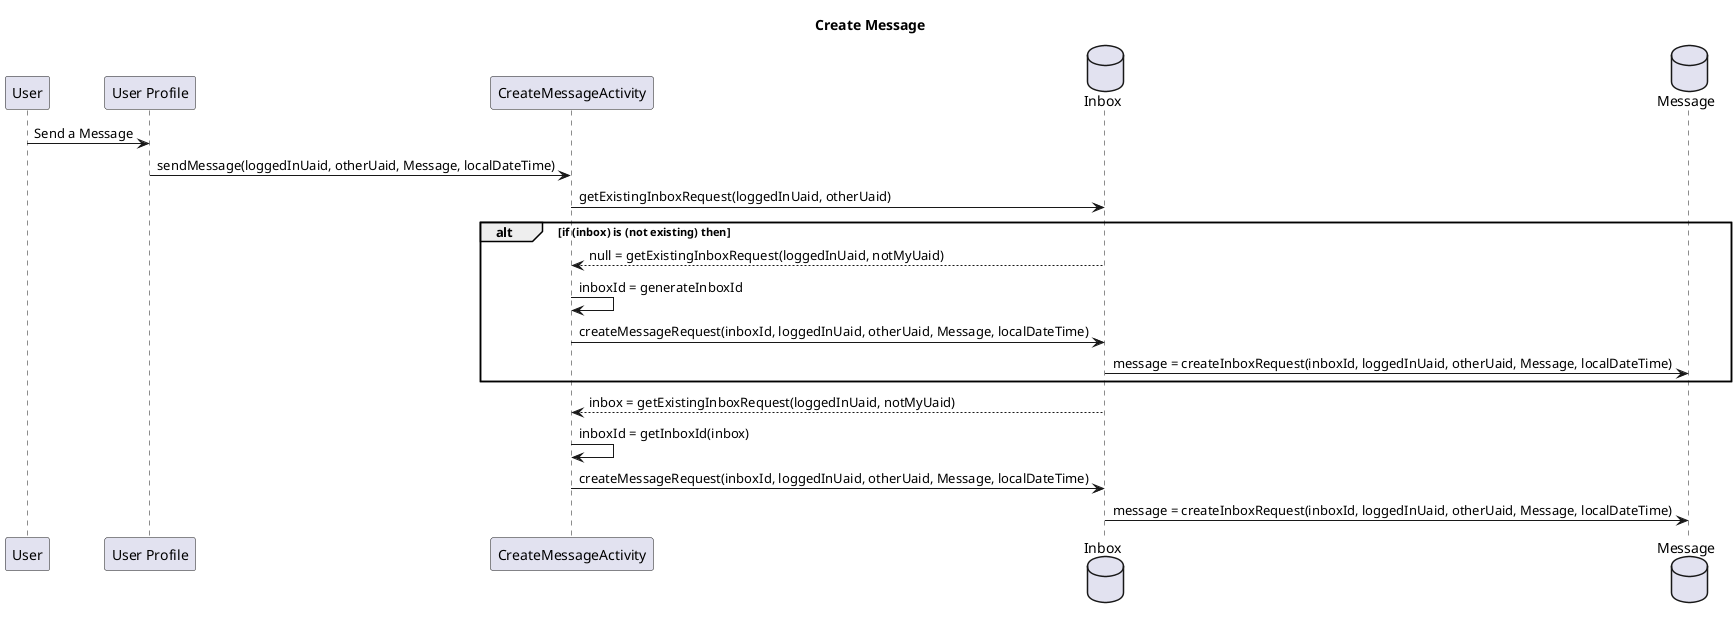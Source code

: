 @startuml

title Create Message

participant User as u
participant "User Profile" as p
participant CreateMessageActivity as cia
database Inbox as i
database Message as m

u -> p : Send a Message
p -> cia : sendMessage(loggedInUaid, otherUaid, Message, localDateTime)
cia -> i : getExistingInboxRequest(loggedInUaid, otherUaid)
alt if (inbox) is (not existing) then
i --> cia : null = getExistingInboxRequest(loggedInUaid, notMyUaid)
cia -> cia : inboxId = generateInboxId
cia -> i : createMessageRequest(inboxId, loggedInUaid, otherUaid, Message, localDateTime)
i -> m : message = createInboxRequest(inboxId, loggedInUaid, otherUaid, Message, localDateTime)
end if

i --> cia : inbox = getExistingInboxRequest(loggedInUaid, notMyUaid)
cia -> cia : inboxId = getInboxId(inbox)
cia -> i : createMessageRequest(inboxId, loggedInUaid, otherUaid, Message, localDateTime)
i -> m : message = createInboxRequest(inboxId, loggedInUaid, otherUaid, Message, localDateTime)

@enduml
